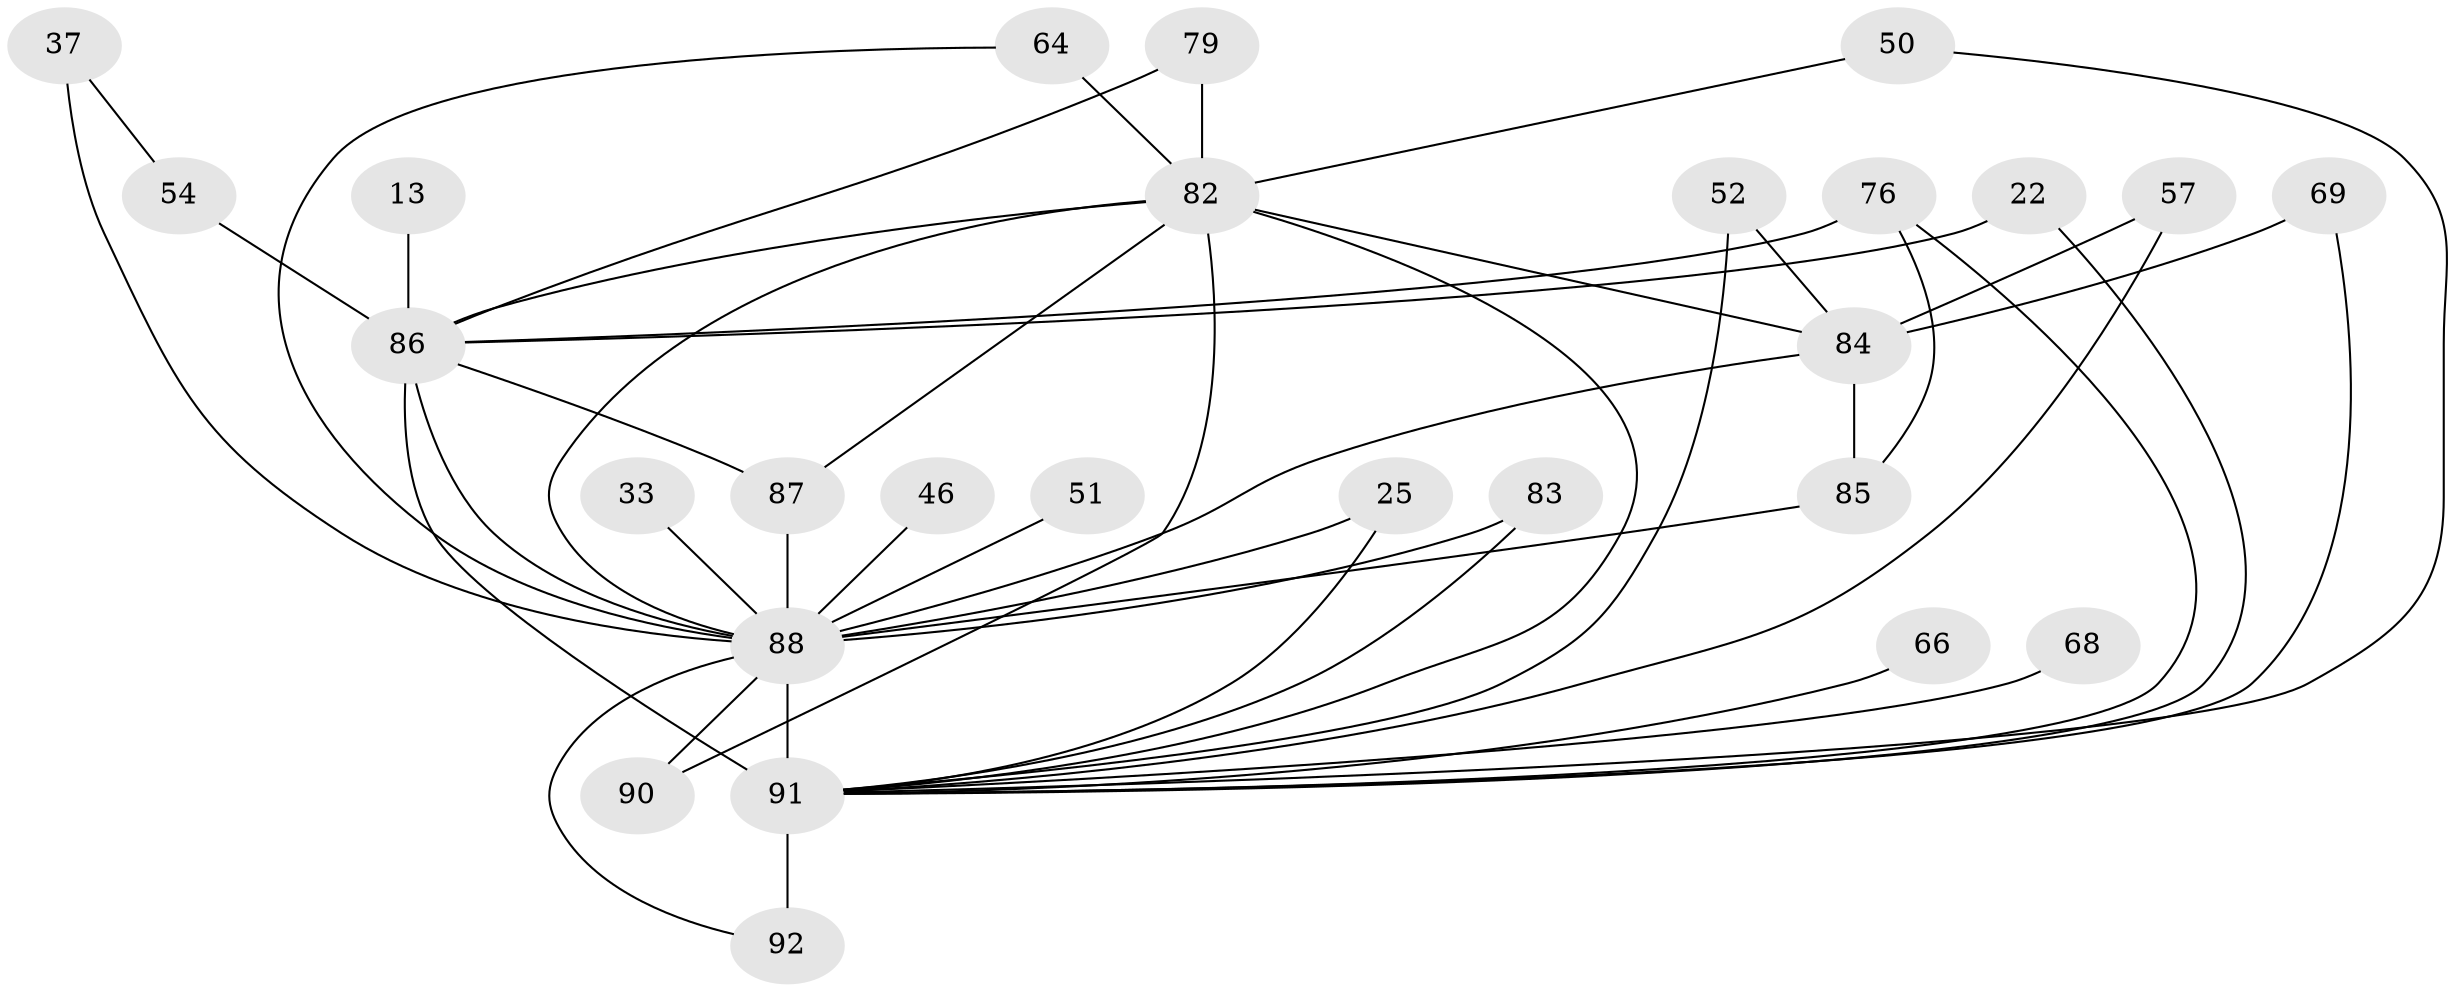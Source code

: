 // original degree distribution, {13: 0.010869565217391304, 24: 0.021739130434782608, 18: 0.010869565217391304, 21: 0.021739130434782608, 10: 0.010869565217391304, 20: 0.021739130434782608, 15: 0.010869565217391304, 5: 0.043478260869565216, 2: 0.5108695652173914, 3: 0.18478260869565216, 4: 0.10869565217391304, 9: 0.010869565217391304, 6: 0.03260869565217391}
// Generated by graph-tools (version 1.1) at 2025/46/03/04/25 21:46:32]
// undirected, 27 vertices, 47 edges
graph export_dot {
graph [start="1"]
  node [color=gray90,style=filled];
  13;
  22;
  25;
  33;
  37 [super="+18"];
  46;
  50;
  51;
  52;
  54 [super="+17"];
  57;
  64 [super="+53"];
  66;
  68;
  69;
  76 [super="+67"];
  79;
  82 [super="+31+78+6"];
  83 [super="+45+36"];
  84 [super="+72+75+71+40"];
  85 [super="+61+44"];
  86 [super="+55+74"];
  87 [super="+73+80+81"];
  88 [super="+59+32+4+7"];
  90 [super="+58"];
  91 [super="+19+70"];
  92 [super="+89"];
  13 -- 86 [weight=2];
  22 -- 86;
  22 -- 91;
  25 -- 88;
  25 -- 91;
  33 -- 88;
  37 -- 88 [weight=3];
  37 -- 54;
  46 -- 88 [weight=2];
  50 -- 82;
  50 -- 91;
  51 -- 88 [weight=2];
  52 -- 84;
  52 -- 91;
  54 -- 86 [weight=2];
  57 -- 84;
  57 -- 91;
  64 -- 88 [weight=2];
  64 -- 82 [weight=3];
  66 -- 91 [weight=2];
  68 -- 91 [weight=2];
  69 -- 84;
  69 -- 91;
  76 -- 85 [weight=2];
  76 -- 86;
  76 -- 91;
  79 -- 82;
  79 -- 86;
  82 -- 88 [weight=11];
  82 -- 84 [weight=10];
  82 -- 87 [weight=2];
  82 -- 90;
  82 -- 91 [weight=10];
  82 -- 86 [weight=5];
  83 -- 88 [weight=2];
  83 -- 91 [weight=2];
  84 -- 88 [weight=3];
  84 -- 85;
  85 -- 88 [weight=4];
  86 -- 91 [weight=12];
  86 -- 87 [weight=2];
  86 -- 88 [weight=10];
  87 -- 88 [weight=4];
  88 -- 92;
  88 -- 90 [weight=2];
  88 -- 91 [weight=16];
  91 -- 92 [weight=2];
}
